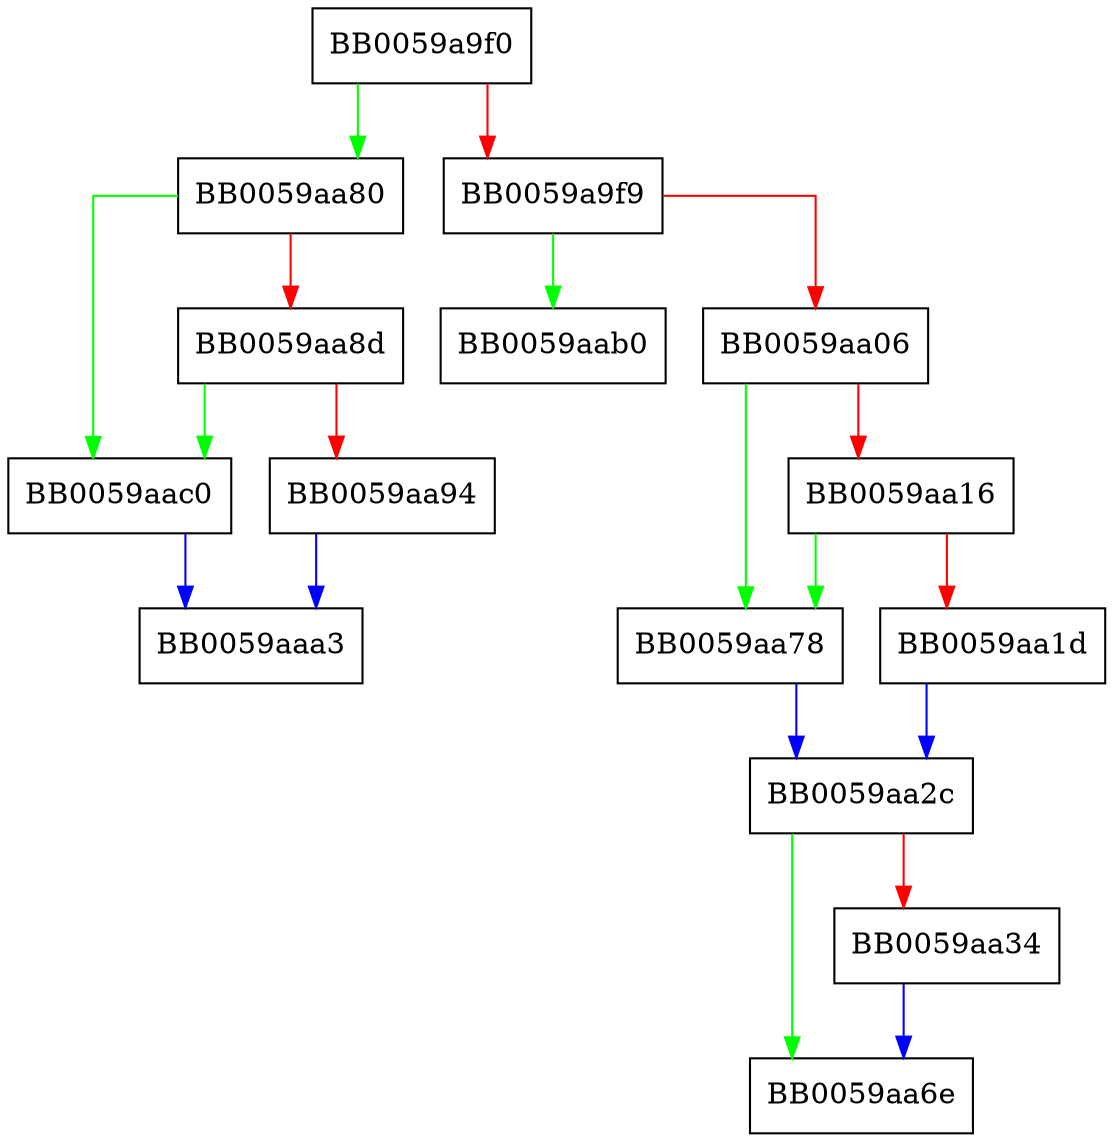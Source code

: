 digraph ecx_get_pub_key {
  node [shape="box"];
  graph [splines=ortho];
  BB0059a9f0 -> BB0059aa80 [color="green"];
  BB0059a9f0 -> BB0059a9f9 [color="red"];
  BB0059a9f9 -> BB0059aab0 [color="green"];
  BB0059a9f9 -> BB0059aa06 [color="red"];
  BB0059aa06 -> BB0059aa78 [color="green"];
  BB0059aa06 -> BB0059aa16 [color="red"];
  BB0059aa16 -> BB0059aa78 [color="green"];
  BB0059aa16 -> BB0059aa1d [color="red"];
  BB0059aa1d -> BB0059aa2c [color="blue"];
  BB0059aa2c -> BB0059aa6e [color="green"];
  BB0059aa2c -> BB0059aa34 [color="red"];
  BB0059aa34 -> BB0059aa6e [color="blue"];
  BB0059aa78 -> BB0059aa2c [color="blue"];
  BB0059aa80 -> BB0059aac0 [color="green"];
  BB0059aa80 -> BB0059aa8d [color="red"];
  BB0059aa8d -> BB0059aac0 [color="green"];
  BB0059aa8d -> BB0059aa94 [color="red"];
  BB0059aa94 -> BB0059aaa3 [color="blue"];
  BB0059aac0 -> BB0059aaa3 [color="blue"];
}
